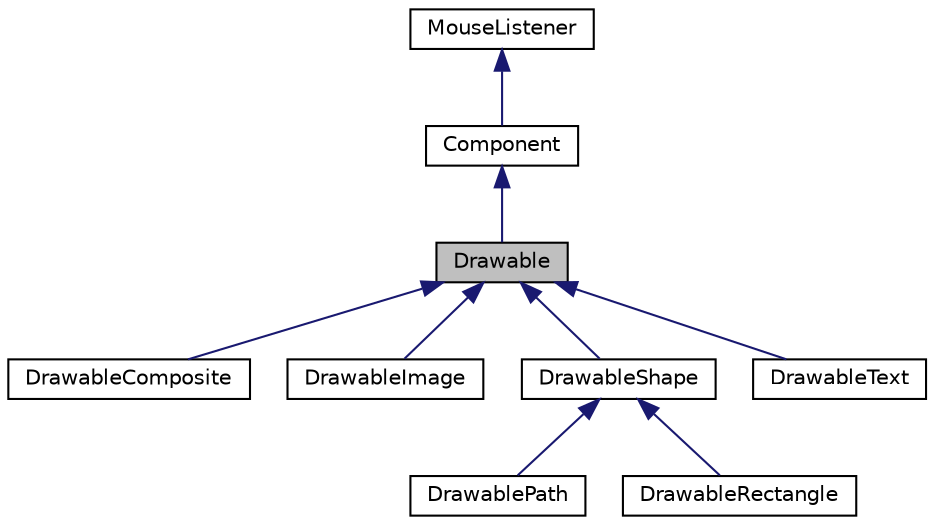 digraph "Drawable"
{
  bgcolor="transparent";
  edge [fontname="Helvetica",fontsize="10",labelfontname="Helvetica",labelfontsize="10"];
  node [fontname="Helvetica",fontsize="10",shape=record];
  Node0 [label="Drawable",height=0.2,width=0.4,color="black", fillcolor="grey75", style="filled", fontcolor="black"];
  Node1 -> Node0 [dir="back",color="midnightblue",fontsize="10",style="solid",fontname="Helvetica"];
  Node1 [label="Component",height=0.2,width=0.4,color="black",URL="$classComponent.html",tooltip="The base class for all JUCE user-interface objects. "];
  Node2 -> Node1 [dir="back",color="midnightblue",fontsize="10",style="solid",fontname="Helvetica"];
  Node2 [label="MouseListener",height=0.2,width=0.4,color="black",URL="$classMouseListener.html",tooltip="A MouseListener can be registered with a component to receive callbacks about mouse events that happe..."];
  Node0 -> Node3 [dir="back",color="midnightblue",fontsize="10",style="solid",fontname="Helvetica"];
  Node3 [label="DrawableComposite",height=0.2,width=0.4,color="black",URL="$classDrawableComposite.html",tooltip="A drawable object which acts as a container for a set of other Drawables. "];
  Node0 -> Node4 [dir="back",color="midnightblue",fontsize="10",style="solid",fontname="Helvetica"];
  Node4 [label="DrawableImage",height=0.2,width=0.4,color="black",URL="$classDrawableImage.html",tooltip="A drawable object which is a bitmap image. "];
  Node0 -> Node5 [dir="back",color="midnightblue",fontsize="10",style="solid",fontname="Helvetica"];
  Node5 [label="DrawableShape",height=0.2,width=0.4,color="black",URL="$classDrawableShape.html",tooltip="A base class implementing common functionality for Drawable classes which consist of some kind of fil..."];
  Node5 -> Node6 [dir="back",color="midnightblue",fontsize="10",style="solid",fontname="Helvetica"];
  Node6 [label="DrawablePath",height=0.2,width=0.4,color="black",URL="$classDrawablePath.html",tooltip="A drawable object which renders a filled or outlined shape. "];
  Node5 -> Node7 [dir="back",color="midnightblue",fontsize="10",style="solid",fontname="Helvetica"];
  Node7 [label="DrawableRectangle",height=0.2,width=0.4,color="black",URL="$classDrawableRectangle.html",tooltip="A Drawable object which draws a rectangle. "];
  Node0 -> Node8 [dir="back",color="midnightblue",fontsize="10",style="solid",fontname="Helvetica"];
  Node8 [label="DrawableText",height=0.2,width=0.4,color="black",URL="$classDrawableText.html",tooltip="A drawable object which renders a line of text. "];
}
